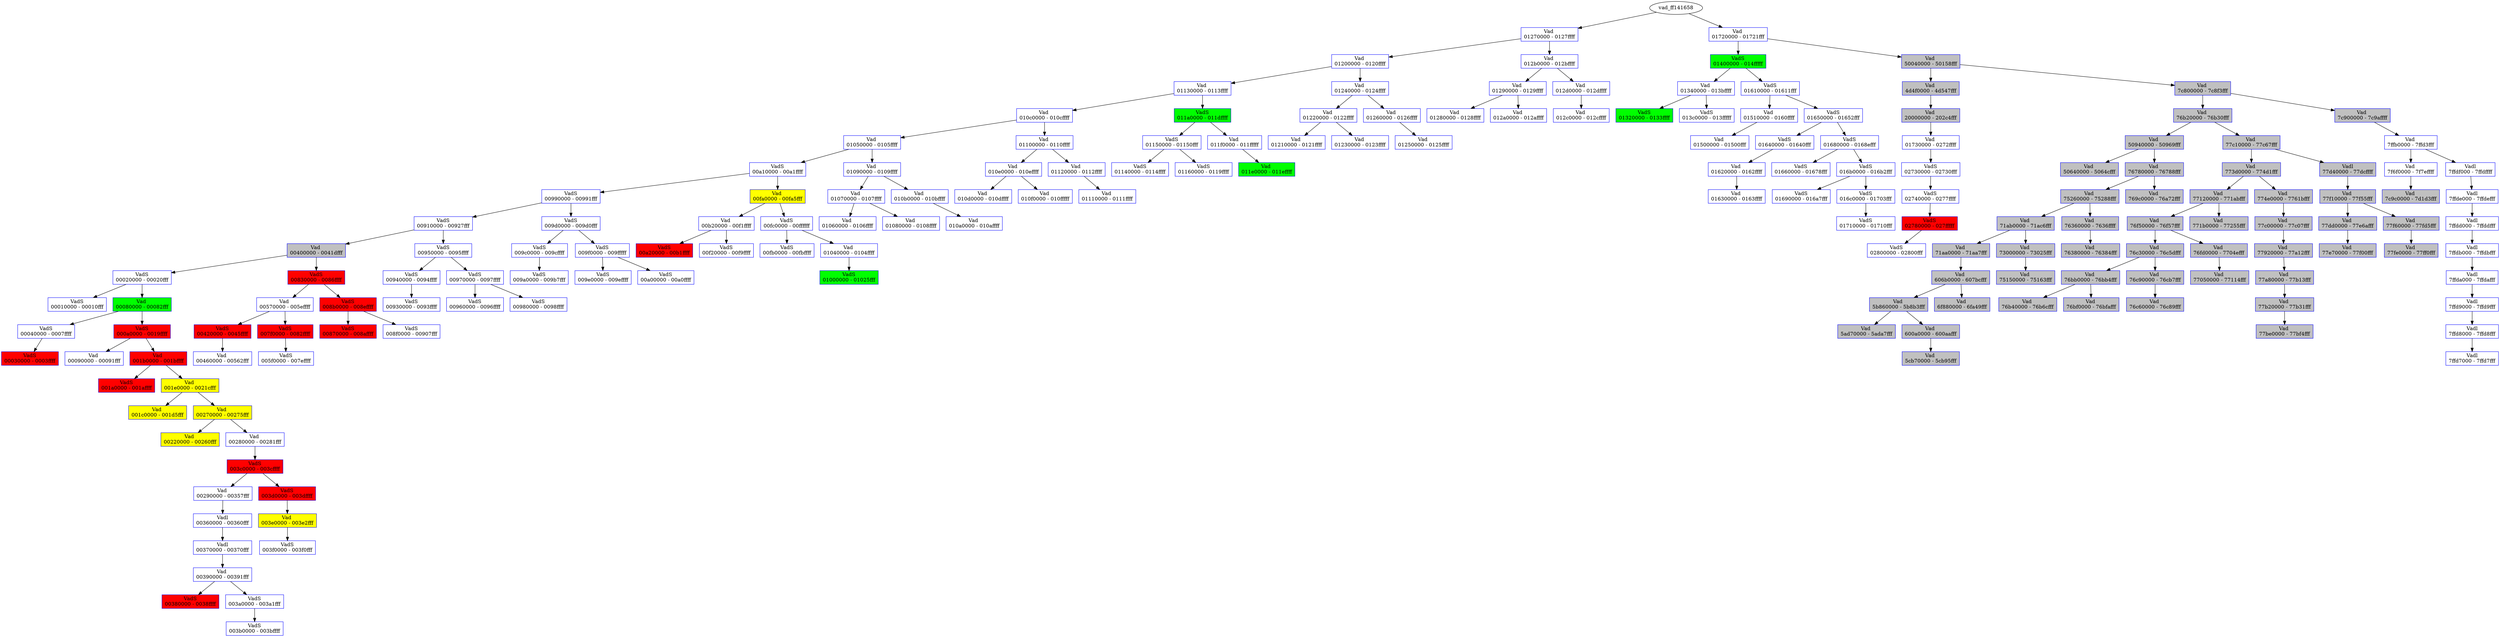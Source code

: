 /* Pid:   1732 */
digraph processtree {
graph [rankdir = "TB"];
vad_ff141658 -> vad_ff2a5008
vad_ff2a5008 [label = "{ Vad \n01270000 - 0127ffff }"shape = "record" color = "blue" style = "filled" fillcolor = "white"];
vad_ff2a5008 -> vad_810286f8
vad_810286f8 [label = "{ Vad \n01200000 - 0120ffff }"shape = "record" color = "blue" style = "filled" fillcolor = "white"];
vad_810286f8 -> vad_ff2234a0
vad_ff2234a0 [label = "{ Vad \n01130000 - 0113ffff }"shape = "record" color = "blue" style = "filled" fillcolor = "white"];
vad_ff2234a0 -> vad_80fb8208
vad_80fb8208 [label = "{ Vad \n010c0000 - 010cffff }"shape = "record" color = "blue" style = "filled" fillcolor = "white"];
vad_80fb8208 -> vad_80f58260
vad_80f58260 [label = "{ Vad \n01050000 - 0105ffff }"shape = "record" color = "blue" style = "filled" fillcolor = "white"];
vad_80f58260 -> vad_80f0c250
vad_80f0c250 [label = "{ VadS\n00a10000 - 00a1ffff }"shape = "record" color = "blue" style = "filled" fillcolor = "white"];
vad_80f0c250 -> vad_ff29f988
vad_ff29f988 [label = "{ VadS\n00990000 - 00991fff }"shape = "record" color = "blue" style = "filled" fillcolor = "white"];
vad_ff29f988 -> vad_ff158e00
vad_ff158e00 [label = "{ VadS\n00910000 - 00927fff }"shape = "record" color = "blue" style = "filled" fillcolor = "white"];
vad_ff158e00 -> vad_ff1e9398
vad_ff1e9398 [label = "{ Vad \n00400000 - 0041dfff }"shape = "record" color = "blue" style = "filled" fillcolor = "gray"];
vad_ff1e9398 -> vad_80f05c10
vad_80f05c10 [label = "{ VadS\n00020000 - 00020fff }"shape = "record" color = "blue" style = "filled" fillcolor = "white"];
vad_80f05c10 -> vad_80ef8688
vad_80ef8688 [label = "{ VadS\n00010000 - 00010fff }"shape = "record" color = "blue" style = "filled" fillcolor = "white"];
vad_80f05c10 -> vad_ff276318
vad_ff276318 [label = "{ Vad \n00080000 - 00082fff }"shape = "record" color = "blue" style = "filled" fillcolor = "green"];
vad_ff276318 -> vad_81023a70
vad_81023a70 [label = "{ VadS\n00040000 - 0007ffff }"shape = "record" color = "blue" style = "filled" fillcolor = "white"];
vad_81023a70 -> vad_80f70200
vad_80f70200 [label = "{ VadS\n00030000 - 0003ffff }"shape = "record" color = "blue" style = "filled" fillcolor = "red"];
vad_ff276318 -> vad_ff27d200
vad_ff27d200 [label = "{ VadS\n000a0000 - 0019ffff }"shape = "record" color = "blue" style = "filled" fillcolor = "red"];
vad_ff27d200 -> vad_80f7be60
vad_80f7be60 [label = "{ Vad \n00090000 - 00091fff }"shape = "record" color = "blue" style = "filled" fillcolor = "white"];
vad_ff27d200 -> vad_80f68150
vad_80f68150 [label = "{ Vad \n001b0000 - 001bffff }"shape = "record" color = "blue" style = "filled" fillcolor = "red"];
vad_80f68150 -> vad_810469f8
vad_810469f8 [label = "{ VadS\n001a0000 - 001affff }"shape = "record" color = "blue" style = "filled" fillcolor = "red"];
vad_80f68150 -> vad_80fc0f60
vad_80fc0f60 [label = "{ Vad \n001e0000 - 0021cfff }"shape = "record" color = "blue" style = "filled" fillcolor = "yellow"];
vad_80fc0f60 -> vad_80fc05c8
vad_80fc05c8 [label = "{ Vad \n001c0000 - 001d5fff }"shape = "record" color = "blue" style = "filled" fillcolor = "yellow"];
vad_80fc0f60 -> vad_ff136260
vad_ff136260 [label = "{ Vad \n00270000 - 00275fff }"shape = "record" color = "blue" style = "filled" fillcolor = "yellow"];
vad_ff136260 -> vad_80f73190
vad_80f73190 [label = "{ Vad \n00220000 - 00260fff }"shape = "record" color = "blue" style = "filled" fillcolor = "yellow"];
vad_ff136260 -> vad_ff252bb8
vad_ff252bb8 [label = "{ Vad \n00280000 - 00281fff }"shape = "record" color = "blue" style = "filled" fillcolor = "white"];
vad_ff252bb8 -> vad_ff255b10
vad_ff255b10 [label = "{ VadS\n003c0000 - 003cffff }"shape = "record" color = "blue" style = "filled" fillcolor = "red"];
vad_ff255b10 -> vad_80f76dc8
vad_80f76dc8 [label = "{ Vad \n00290000 - 00357fff }"shape = "record" color = "blue" style = "filled" fillcolor = "white"];
vad_80f76dc8 -> vad_80f9d1f8
vad_80f9d1f8 [label = "{ Vadl\n00360000 - 00360fff }"shape = "record" color = "blue" style = "filled" fillcolor = "white"];
vad_80f9d1f8 -> vad_80fbb3a0
vad_80fbb3a0 [label = "{ Vadl\n00370000 - 00370fff }"shape = "record" color = "blue" style = "filled" fillcolor = "white"];
vad_80fbb3a0 -> vad_81023940
vad_81023940 [label = "{ Vad \n00390000 - 00391fff }"shape = "record" color = "blue" style = "filled" fillcolor = "white"];
vad_81023940 -> vad_80f2be10
vad_80f2be10 [label = "{ VadS\n00380000 - 0038ffff }"shape = "record" color = "blue" style = "filled" fillcolor = "red"];
vad_81023940 -> vad_80fb9b18
vad_80fb9b18 [label = "{ VadS\n003a0000 - 003a1fff }"shape = "record" color = "blue" style = "filled" fillcolor = "white"];
vad_80fb9b18 -> vad_ff1ead80
vad_ff1ead80 [label = "{ VadS\n003b0000 - 003bffff }"shape = "record" color = "blue" style = "filled" fillcolor = "white"];
vad_ff255b10 -> vad_ff258c50
vad_ff258c50 [label = "{ VadS\n003d0000 - 003dffff }"shape = "record" color = "blue" style = "filled" fillcolor = "red"];
vad_ff258c50 -> vad_80fcb100
vad_80fcb100 [label = "{ Vad \n003e0000 - 003e2fff }"shape = "record" color = "blue" style = "filled" fillcolor = "yellow"];
vad_80fcb100 -> vad_ff3cbe20
vad_ff3cbe20 [label = "{ VadS\n003f0000 - 003f0fff }"shape = "record" color = "blue" style = "filled" fillcolor = "white"];
vad_ff1e9398 -> vad_80f2b158
vad_80f2b158 [label = "{ VadS\n00830000 - 0086ffff }"shape = "record" color = "blue" style = "filled" fillcolor = "red"];
vad_80f2b158 -> vad_80f68b10
vad_80f68b10 [label = "{ Vad \n00570000 - 005effff }"shape = "record" color = "blue" style = "filled" fillcolor = "white"];
vad_80f68b10 -> vad_81031840
vad_81031840 [label = "{ VadS\n00420000 - 0045ffff }"shape = "record" color = "blue" style = "filled" fillcolor = "red"];
vad_81031840 -> vad_80f76d98
vad_80f76d98 [label = "{ Vad \n00460000 - 00562fff }"shape = "record" color = "blue" style = "filled" fillcolor = "white"];
vad_80f68b10 -> vad_80f2b1c0
vad_80f2b1c0 [label = "{ VadS\n007f0000 - 0082ffff }"shape = "record" color = "blue" style = "filled" fillcolor = "red"];
vad_80f2b1c0 -> vad_81026ee8
vad_81026ee8 [label = "{ VadS\n005f0000 - 007effff }"shape = "record" color = "blue" style = "filled" fillcolor = "white"];
vad_80f2b158 -> vad_80f2b5b0
vad_80f2b5b0 [label = "{ VadS\n008b0000 - 008effff }"shape = "record" color = "blue" style = "filled" fillcolor = "red"];
vad_80f2b5b0 -> vad_80f2b398
vad_80f2b398 [label = "{ VadS\n00870000 - 008affff }"shape = "record" color = "blue" style = "filled" fillcolor = "red"];
vad_80f2b5b0 -> vad_ff12f398
vad_ff12f398 [label = "{ VadS\n008f0000 - 00907fff }"shape = "record" color = "blue" style = "filled" fillcolor = "white"];
vad_ff158e00 -> vad_ff153d30
vad_ff153d30 [label = "{ VadS\n00950000 - 0095ffff }"shape = "record" color = "blue" style = "filled" fillcolor = "white"];
vad_ff153d30 -> vad_ff3a70e8
vad_ff3a70e8 [label = "{ VadS\n00940000 - 0094ffff }"shape = "record" color = "blue" style = "filled" fillcolor = "white"];
vad_ff3a70e8 -> vad_80f76300
vad_80f76300 [label = "{ VadS\n00930000 - 0093ffff }"shape = "record" color = "blue" style = "filled" fillcolor = "white"];
vad_ff153d30 -> vad_ff1546b8
vad_ff1546b8 [label = "{ VadS\n00970000 - 0097ffff }"shape = "record" color = "blue" style = "filled" fillcolor = "white"];
vad_ff1546b8 -> vad_ff2a4450
vad_ff2a4450 [label = "{ VadS\n00960000 - 0096ffff }"shape = "record" color = "blue" style = "filled" fillcolor = "white"];
vad_ff1546b8 -> vad_ff2290b0
vad_ff2290b0 [label = "{ VadS\n00980000 - 0098ffff }"shape = "record" color = "blue" style = "filled" fillcolor = "white"];
vad_ff29f988 -> vad_ff38e0e8
vad_ff38e0e8 [label = "{ VadS\n009d0000 - 009d0fff }"shape = "record" color = "blue" style = "filled" fillcolor = "white"];
vad_ff38e0e8 -> vad_ff3930e8
vad_ff3930e8 [label = "{ VadS\n009c0000 - 009cffff }"shape = "record" color = "blue" style = "filled" fillcolor = "white"];
vad_ff3930e8 -> vad_80ffaf00
vad_80ffaf00 [label = "{ VadS\n009a0000 - 009b7fff }"shape = "record" color = "blue" style = "filled" fillcolor = "white"];
vad_ff38e0e8 -> vad_80f492f8
vad_80f492f8 [label = "{ VadS\n009f0000 - 009fffff }"shape = "record" color = "blue" style = "filled" fillcolor = "white"];
vad_80f492f8 -> vad_ff3ab0e8
vad_ff3ab0e8 [label = "{ VadS\n009e0000 - 009effff }"shape = "record" color = "blue" style = "filled" fillcolor = "white"];
vad_80f492f8 -> vad_80fcac20
vad_80fcac20 [label = "{ VadS\n00a00000 - 00a0ffff }"shape = "record" color = "blue" style = "filled" fillcolor = "white"];
vad_80f0c250 -> vad_ff207308
vad_ff207308 [label = "{ Vad \n00fa0000 - 00fa5fff }"shape = "record" color = "blue" style = "filled" fillcolor = "yellow"];
vad_ff207308 -> vad_80fb8988
vad_80fb8988 [label = "{ Vad \n00b20000 - 00f1ffff }"shape = "record" color = "blue" style = "filled" fillcolor = "white"];
vad_80fb8988 -> vad_80f782b0
vad_80f782b0 [label = "{ VadS\n00a20000 - 00b1ffff }"shape = "record" color = "blue" style = "filled" fillcolor = "red"];
vad_80fb8988 -> vad_80f2ec10
vad_80f2ec10 [label = "{ VadS\n00f20000 - 00f9ffff }"shape = "record" color = "blue" style = "filled" fillcolor = "white"];
vad_ff207308 -> vad_80f597c0
vad_80f597c0 [label = "{ VadS\n00fc0000 - 00ffffff }"shape = "record" color = "blue" style = "filled" fillcolor = "white"];
vad_80f597c0 -> vad_80f02a98
vad_80f02a98 [label = "{ VadS\n00fb0000 - 00fbffff }"shape = "record" color = "blue" style = "filled" fillcolor = "white"];
vad_80f597c0 -> vad_80f03f80
vad_80f03f80 [label = "{ Vad \n01040000 - 0104ffff }"shape = "record" color = "blue" style = "filled" fillcolor = "white"];
vad_80f03f80 -> vad_80f63ce8
vad_80f63ce8 [label = "{ VadS\n01000000 - 01025fff }"shape = "record" color = "blue" style = "filled" fillcolor = "green"];
vad_80f58260 -> vad_ff3c0438
vad_ff3c0438 [label = "{ Vad \n01090000 - 0109ffff }"shape = "record" color = "blue" style = "filled" fillcolor = "white"];
vad_ff3c0438 -> vad_80f58200
vad_80f58200 [label = "{ Vad \n01070000 - 0107ffff }"shape = "record" color = "blue" style = "filled" fillcolor = "white"];
vad_80f58200 -> vad_80f58230
vad_80f58230 [label = "{ Vad \n01060000 - 0106ffff }"shape = "record" color = "blue" style = "filled" fillcolor = "white"];
vad_80f58200 -> vad_ff3c0468
vad_ff3c0468 [label = "{ Vad \n01080000 - 0108ffff }"shape = "record" color = "blue" style = "filled" fillcolor = "white"];
vad_ff3c0438 -> vad_80fb8238
vad_80fb8238 [label = "{ Vad \n010b0000 - 010bffff }"shape = "record" color = "blue" style = "filled" fillcolor = "white"];
vad_80fb8238 -> vad_ff3c0408
vad_ff3c0408 [label = "{ Vad \n010a0000 - 010affff }"shape = "record" color = "blue" style = "filled" fillcolor = "white"];
vad_80fb8208 -> vad_80f09278
vad_80f09278 [label = "{ Vad \n01100000 - 0110ffff }"shape = "record" color = "blue" style = "filled" fillcolor = "white"];
vad_80f09278 -> vad_80f092d8
vad_80f092d8 [label = "{ Vad \n010e0000 - 010effff }"shape = "record" color = "blue" style = "filled" fillcolor = "white"];
vad_80f092d8 -> vad_80fb81d8
vad_80fb81d8 [label = "{ Vad \n010d0000 - 010dffff }"shape = "record" color = "blue" style = "filled" fillcolor = "white"];
vad_80f092d8 -> vad_80f092a8
vad_80f092a8 [label = "{ Vad \n010f0000 - 010fffff }"shape = "record" color = "blue" style = "filled" fillcolor = "white"];
vad_80f09278 -> vad_ff2234d0
vad_ff2234d0 [label = "{ Vad \n01120000 - 0112ffff }"shape = "record" color = "blue" style = "filled" fillcolor = "white"];
vad_ff2234d0 -> vad_ff223500
vad_ff223500 [label = "{ Vad \n01110000 - 0111ffff }"shape = "record" color = "blue" style = "filled" fillcolor = "white"];
vad_ff2234a0 -> vad_ff3c8318
vad_ff3c8318 [label = "{ VadS\n011a0000 - 011dffff }"shape = "record" color = "blue" style = "filled" fillcolor = "green"];
vad_ff3c8318 -> vad_80f6e880
vad_80f6e880 [label = "{ VadS\n01150000 - 01150fff }"shape = "record" color = "blue" style = "filled" fillcolor = "white"];
vad_80f6e880 -> vad_80f04d28
vad_80f04d28 [label = "{ VadS\n01140000 - 0114ffff }"shape = "record" color = "blue" style = "filled" fillcolor = "white"];
vad_80f6e880 -> vad_80f5fc28
vad_80f5fc28 [label = "{ VadS\n01160000 - 0119ffff }"shape = "record" color = "blue" style = "filled" fillcolor = "white"];
vad_ff3c8318 -> vad_81028728
vad_81028728 [label = "{ Vad \n011f0000 - 011fffff }"shape = "record" color = "blue" style = "filled" fillcolor = "white"];
vad_81028728 -> vad_81028758
vad_81028758 [label = "{ Vad \n011e0000 - 011effff }"shape = "record" color = "blue" style = "filled" fillcolor = "green"];
vad_810286f8 -> vad_ff29aad8
vad_ff29aad8 [label = "{ Vad \n01240000 - 0124ffff }"shape = "record" color = "blue" style = "filled" fillcolor = "white"];
vad_ff29aad8 -> vad_ff2a7de8
vad_ff2a7de8 [label = "{ Vad \n01220000 - 0122ffff }"shape = "record" color = "blue" style = "filled" fillcolor = "white"];
vad_ff2a7de8 -> vad_ff2a7e18
vad_ff2a7e18 [label = "{ Vad \n01210000 - 0121ffff }"shape = "record" color = "blue" style = "filled" fillcolor = "white"];
vad_ff2a7de8 -> vad_ff2a7db8
vad_ff2a7db8 [label = "{ Vad \n01230000 - 0123ffff }"shape = "record" color = "blue" style = "filled" fillcolor = "white"];
vad_ff29aad8 -> vad_ff29aa78
vad_ff29aa78 [label = "{ Vad \n01260000 - 0126ffff }"shape = "record" color = "blue" style = "filled" fillcolor = "white"];
vad_ff29aa78 -> vad_ff29aaa8
vad_ff29aaa8 [label = "{ Vad \n01250000 - 0125ffff }"shape = "record" color = "blue" style = "filled" fillcolor = "white"];
vad_ff2a5008 -> vad_80fb64f8
vad_80fb64f8 [label = "{ Vad \n012b0000 - 012bffff }"shape = "record" color = "blue" style = "filled" fillcolor = "white"];
vad_80fb64f8 -> vad_ff2a5060
vad_ff2a5060 [label = "{ Vad \n01290000 - 0129ffff }"shape = "record" color = "blue" style = "filled" fillcolor = "white"];
vad_ff2a5060 -> vad_ff2a5090
vad_ff2a5090 [label = "{ Vad \n01280000 - 0128ffff }"shape = "record" color = "blue" style = "filled" fillcolor = "white"];
vad_ff2a5060 -> vad_80fb6528
vad_80fb6528 [label = "{ Vad \n012a0000 - 012affff }"shape = "record" color = "blue" style = "filled" fillcolor = "white"];
vad_80fb64f8 -> vad_ff2ac890
vad_ff2ac890 [label = "{ Vad \n012d0000 - 012dffff }"shape = "record" color = "blue" style = "filled" fillcolor = "white"];
vad_ff2ac890 -> vad_80fb64c8
vad_80fb64c8 [label = "{ Vad \n012c0000 - 012cffff }"shape = "record" color = "blue" style = "filled" fillcolor = "white"];
vad_ff141658 -> vad_ff38edb0
vad_ff38edb0 [label = "{ Vad \n01720000 - 01721fff }"shape = "record" color = "blue" style = "filled" fillcolor = "white"];
vad_ff38edb0 -> vad_80f03438
vad_80f03438 [label = "{ VadS\n01400000 - 014fffff }"shape = "record" color = "blue" style = "filled" fillcolor = "green"];
vad_80f03438 -> vad_ff236090
vad_ff236090 [label = "{ Vad \n01340000 - 013bffff }"shape = "record" color = "blue" style = "filled" fillcolor = "white"];
vad_ff236090 -> vad_80f59508
vad_80f59508 [label = "{ VadS\n01320000 - 0133ffff }"shape = "record" color = "blue" style = "filled" fillcolor = "green"];
vad_ff236090 -> vad_80f59708
vad_80f59708 [label = "{ VadS\n013c0000 - 013fffff }"shape = "record" color = "blue" style = "filled" fillcolor = "white"];
vad_80f03438 -> vad_ff13ceb0
vad_ff13ceb0 [label = "{ VadS\n01610000 - 01611fff }"shape = "record" color = "blue" style = "filled" fillcolor = "white"];
vad_ff13ceb0 -> vad_ff221df0
vad_ff221df0 [label = "{ Vad \n01510000 - 0160ffff }"shape = "record" color = "blue" style = "filled" fillcolor = "white"];
vad_ff221df0 -> vad_81028890
vad_81028890 [label = "{ Vad \n01500000 - 01500fff }"shape = "record" color = "blue" style = "filled" fillcolor = "white"];
vad_ff13ceb0 -> vad_80fbbf18
vad_80fbbf18 [label = "{ VadS\n01650000 - 01652fff }"shape = "record" color = "blue" style = "filled" fillcolor = "white"];
vad_80fbbf18 -> vad_80f04690
vad_80f04690 [label = "{ VadS\n01640000 - 01640fff }"shape = "record" color = "blue" style = "filled" fillcolor = "white"];
vad_80f04690 -> vad_ff3b8128
vad_ff3b8128 [label = "{ Vad \n01620000 - 0162ffff }"shape = "record" color = "blue" style = "filled" fillcolor = "white"];
vad_ff3b8128 -> vad_80f72778
vad_80f72778 [label = "{ Vad \n01630000 - 0163ffff }"shape = "record" color = "blue" style = "filled" fillcolor = "white"];
vad_80fbbf18 -> vad_ff29ab40
vad_ff29ab40 [label = "{ VadS\n01680000 - 0168efff }"shape = "record" color = "blue" style = "filled" fillcolor = "white"];
vad_ff29ab40 -> vad_ff1e6de0
vad_ff1e6de0 [label = "{ VadS\n01660000 - 01678fff }"shape = "record" color = "blue" style = "filled" fillcolor = "white"];
vad_ff29ab40 -> vad_ff290c20
vad_ff290c20 [label = "{ VadS\n016b0000 - 016b2fff }"shape = "record" color = "blue" style = "filled" fillcolor = "white"];
vad_ff290c20 -> vad_80f07090
vad_80f07090 [label = "{ VadS\n01690000 - 016a7fff }"shape = "record" color = "blue" style = "filled" fillcolor = "white"];
vad_ff290c20 -> vad_ff22c0e8
vad_ff22c0e8 [label = "{ VadS\n016c0000 - 01703fff }"shape = "record" color = "blue" style = "filled" fillcolor = "white"];
vad_ff22c0e8 -> vad_80fcb0e0
vad_80fcb0e0 [label = "{ VadS\n01710000 - 01710fff }"shape = "record" color = "blue" style = "filled" fillcolor = "white"];
vad_ff38edb0 -> vad_80fc02a8
vad_80fc02a8 [label = "{ Vad \n50040000 - 50158fff }"shape = "record" color = "blue" style = "filled" fillcolor = "gray"];
vad_80fc02a8 -> vad_80f0a988
vad_80f0a988 [label = "{ Vad \n4d4f0000 - 4d547fff }"shape = "record" color = "blue" style = "filled" fillcolor = "gray"];
vad_80f0a988 -> vad_ff126d40
vad_ff126d40 [label = "{ Vad \n20000000 - 202c4fff }"shape = "record" color = "blue" style = "filled" fillcolor = "gray"];
vad_ff126d40 -> vad_ff2ac818
vad_ff2ac818 [label = "{ Vad \n01730000 - 0272ffff }"shape = "record" color = "blue" style = "filled" fillcolor = "white"];
vad_ff2ac818 -> vad_ff2909b8
vad_ff2909b8 [label = "{ VadS\n02730000 - 02730fff }"shape = "record" color = "blue" style = "filled" fillcolor = "white"];
vad_ff2909b8 -> vad_80f00178
vad_80f00178 [label = "{ VadS\n02740000 - 0277ffff }"shape = "record" color = "blue" style = "filled" fillcolor = "white"];
vad_80f00178 -> vad_80f096a8
vad_80f096a8 [label = "{ VadS\n02780000 - 027fffff }"shape = "record" color = "blue" style = "filled" fillcolor = "red"];
vad_80f096a8 -> vad_ff245938
vad_ff245938 [label = "{ VadS\n02800000 - 02800fff }"shape = "record" color = "blue" style = "filled" fillcolor = "white"];
vad_80fc02a8 -> vad_80eff050
vad_80eff050 [label = "{ Vad \n7c800000 - 7c8f3fff }"shape = "record" color = "blue" style = "filled" fillcolor = "gray"];
vad_80eff050 -> vad_ff215768
vad_ff215768 [label = "{ Vad \n76b20000 - 76b30fff }"shape = "record" color = "blue" style = "filled" fillcolor = "gray"];
vad_ff215768 -> vad_ff22b570
vad_ff22b570 [label = "{ Vad \n50940000 - 50969fff }"shape = "record" color = "blue" style = "filled" fillcolor = "gray"];
vad_ff22b570 -> vad_ff2ac950
vad_ff2ac950 [label = "{ Vad \n50640000 - 5064cfff }"shape = "record" color = "blue" style = "filled" fillcolor = "gray"];
vad_ff22b570 -> vad_80f0e5c8
vad_80f0e5c8 [label = "{ Vad \n76780000 - 76788fff }"shape = "record" color = "blue" style = "filled" fillcolor = "gray"];
vad_80f0e5c8 -> vad_80fa9dd0
vad_80fa9dd0 [label = "{ Vad \n75260000 - 75288fff }"shape = "record" color = "blue" style = "filled" fillcolor = "gray"];
vad_80fa9dd0 -> vad_80fb0130
vad_80fb0130 [label = "{ Vad \n71ab0000 - 71ac6fff }"shape = "record" color = "blue" style = "filled" fillcolor = "gray"];
vad_80fb0130 -> vad_810047e8
vad_810047e8 [label = "{ Vad \n71aa0000 - 71aa7fff }"shape = "record" color = "blue" style = "filled" fillcolor = "gray"];
vad_810047e8 -> vad_81027f10
vad_81027f10 [label = "{ Vad \n606b0000 - 607bcfff }"shape = "record" color = "blue" style = "filled" fillcolor = "gray"];
vad_81027f10 -> vad_81027438
vad_81027438 [label = "{ Vad \n5b860000 - 5b8b3fff }"shape = "record" color = "blue" style = "filled" fillcolor = "gray"];
vad_81027438 -> vad_ff2150d8
vad_ff2150d8 [label = "{ Vad \n5ad70000 - 5ada7fff }"shape = "record" color = "blue" style = "filled" fillcolor = "gray"];
vad_81027438 -> vad_80fcfd78
vad_80fcfd78 [label = "{ Vad \n600a0000 - 600aafff }"shape = "record" color = "blue" style = "filled" fillcolor = "gray"];
vad_80fcfd78 -> vad_ff28e1f0
vad_ff28e1f0 [label = "{ Vad \n5cb70000 - 5cb95fff }"shape = "record" color = "blue" style = "filled" fillcolor = "gray"];
vad_81027f10 -> vad_ff1f5828
vad_ff1f5828 [label = "{ Vad \n6f880000 - 6fa49fff }"shape = "record" color = "blue" style = "filled" fillcolor = "gray"];
vad_80fb0130 -> vad_80fbfce0
vad_80fbfce0 [label = "{ Vad \n73000000 - 73025fff }"shape = "record" color = "blue" style = "filled" fillcolor = "gray"];
vad_80fbfce0 -> vad_80f2d328
vad_80f2d328 [label = "{ Vad \n75150000 - 75163fff }"shape = "record" color = "blue" style = "filled" fillcolor = "gray"];
vad_80fa9dd0 -> vad_80f0e528
vad_80f0e528 [label = "{ Vad \n76360000 - 7636ffff }"shape = "record" color = "blue" style = "filled" fillcolor = "gray"];
vad_80f0e528 -> vad_81025698
vad_81025698 [label = "{ Vad \n76380000 - 76384fff }"shape = "record" color = "blue" style = "filled" fillcolor = "gray"];
vad_80f0e5c8 -> vad_810273d0
vad_810273d0 [label = "{ Vad \n769c0000 - 76a72fff }"shape = "record" color = "blue" style = "filled" fillcolor = "gray"];
vad_ff215768 -> vad_ff2312c0
vad_ff2312c0 [label = "{ Vad \n77c10000 - 77c67fff }"shape = "record" color = "blue" style = "filled" fillcolor = "gray"];
vad_ff2312c0 -> vad_80ffd5b8
vad_80ffd5b8 [label = "{ Vad \n773d0000 - 774d1fff }"shape = "record" color = "blue" style = "filled" fillcolor = "gray"];
vad_80ffd5b8 -> vad_80fbf490
vad_80fbf490 [label = "{ Vad \n77120000 - 771abfff }"shape = "record" color = "blue" style = "filled" fillcolor = "gray"];
vad_80fbf490 -> vad_80f2f7f0
vad_80f2f7f0 [label = "{ Vad \n76f50000 - 76f57fff }"shape = "record" color = "blue" style = "filled" fillcolor = "gray"];
vad_80f2f7f0 -> vad_80f737e0
vad_80f737e0 [label = "{ Vad \n76c30000 - 76c5dfff }"shape = "record" color = "blue" style = "filled" fillcolor = "gray"];
vad_80f737e0 -> vad_8105f420
vad_8105f420 [label = "{ Vad \n76bb0000 - 76bb4fff }"shape = "record" color = "blue" style = "filled" fillcolor = "gray"];
vad_8105f420 -> vad_80f323d8
vad_80f323d8 [label = "{ Vad \n76b40000 - 76b6cfff }"shape = "record" color = "blue" style = "filled" fillcolor = "gray"];
vad_8105f420 -> vad_ff383d18
vad_ff383d18 [label = "{ Vad \n76bf0000 - 76bfafff }"shape = "record" color = "blue" style = "filled" fillcolor = "gray"];
vad_80f737e0 -> vad_81027370
vad_81027370 [label = "{ Vad \n76c90000 - 76cb7fff }"shape = "record" color = "blue" style = "filled" fillcolor = "gray"];
vad_81027370 -> vad_80fbd008
vad_80fbd008 [label = "{ Vad \n76c60000 - 76c89fff }"shape = "record" color = "blue" style = "filled" fillcolor = "gray"];
vad_80f2f7f0 -> vad_ff1fb2a0
vad_ff1fb2a0 [label = "{ Vad \n76fd0000 - 7704efff }"shape = "record" color = "blue" style = "filled" fillcolor = "gray"];
vad_ff1fb2a0 -> vad_80f29508
vad_80f29508 [label = "{ Vad \n77050000 - 77114fff }"shape = "record" color = "blue" style = "filled" fillcolor = "gray"];
vad_80fbf490 -> vad_ff383ce8
vad_ff383ce8 [label = "{ Vad \n771b0000 - 77255fff }"shape = "record" color = "blue" style = "filled" fillcolor = "gray"];
vad_80ffd5b8 -> vad_80ff63b8
vad_80ff63b8 [label = "{ Vad \n774e0000 - 7761bfff }"shape = "record" color = "blue" style = "filled" fillcolor = "gray"];
vad_80ff63b8 -> vad_ff29fb08
vad_ff29fb08 [label = "{ Vad \n77c00000 - 77c07fff }"shape = "record" color = "blue" style = "filled" fillcolor = "gray"];
vad_ff29fb08 -> vad_80f667c0
vad_80f667c0 [label = "{ Vad \n77920000 - 77a12fff }"shape = "record" color = "blue" style = "filled" fillcolor = "gray"];
vad_80f667c0 -> vad_80f68cc8
vad_80f68cc8 [label = "{ Vad \n77a80000 - 77b13fff }"shape = "record" color = "blue" style = "filled" fillcolor = "gray"];
vad_80f68cc8 -> vad_ff253d38
vad_ff253d38 [label = "{ Vad \n77b20000 - 77b31fff }"shape = "record" color = "blue" style = "filled" fillcolor = "gray"];
vad_ff253d38 -> vad_81001468
vad_81001468 [label = "{ Vad \n77be0000 - 77bf4fff }"shape = "record" color = "blue" style = "filled" fillcolor = "gray"];
vad_ff2312c0 -> vad_80fc61d0
vad_80fc61d0 [label = "{ Vadl\n77d40000 - 77dcffff }"shape = "record" color = "blue" style = "filled" fillcolor = "gray"];
vad_80fc61d0 -> vad_80fb4680
vad_80fb4680 [label = "{ Vad \n77f10000 - 77f55fff }"shape = "record" color = "blue" style = "filled" fillcolor = "gray"];
vad_80fb4680 -> vad_80fbffd8
vad_80fbffd8 [label = "{ Vad \n77dd0000 - 77e6afff }"shape = "record" color = "blue" style = "filled" fillcolor = "gray"];
vad_80fbffd8 -> vad_ff22d3f0
vad_ff22d3f0 [label = "{ Vad \n77e70000 - 77f00fff }"shape = "record" color = "blue" style = "filled" fillcolor = "gray"];
vad_80fb4680 -> vad_ff258478
vad_ff258478 [label = "{ Vad \n77f60000 - 77fd5fff }"shape = "record" color = "blue" style = "filled" fillcolor = "gray"];
vad_ff258478 -> vad_ff376840
vad_ff376840 [label = "{ Vad \n77fe0000 - 77ff0fff }"shape = "record" color = "blue" style = "filled" fillcolor = "gray"];
vad_80eff050 -> vad_ff2093e8
vad_ff2093e8 [label = "{ Vad \n7c900000 - 7c9affff }"shape = "record" color = "blue" style = "filled" fillcolor = "gray"];
vad_ff2093e8 -> vad_80f0df50
vad_80f0df50 [label = "{ Vad \n7ffb0000 - 7ffd3fff }"shape = "record" color = "blue" style = "filled" fillcolor = "white"];
vad_80f0df50 -> vad_80f6a1e0
vad_80f6a1e0 [label = "{ Vad \n7f6f0000 - 7f7effff }"shape = "record" color = "blue" style = "filled" fillcolor = "white"];
vad_80f6a1e0 -> vad_ff2245f0
vad_ff2245f0 [label = "{ Vad \n7c9c0000 - 7d1d3fff }"shape = "record" color = "blue" style = "filled" fillcolor = "gray"];
vad_80f0df50 -> vad_80f4a1a8
vad_80f4a1a8 [label = "{ Vadl\n7ffdf000 - 7ffdffff }"shape = "record" color = "blue" style = "filled" fillcolor = "white"];
vad_80f4a1a8 -> vad_80f5fb60
vad_80f5fb60 [label = "{ Vadl\n7ffde000 - 7ffdefff }"shape = "record" color = "blue" style = "filled" fillcolor = "white"];
vad_80f5fb60 -> vad_ff207298
vad_ff207298 [label = "{ Vadl\n7ffdd000 - 7ffddfff }"shape = "record" color = "blue" style = "filled" fillcolor = "white"];
vad_ff207298 -> vad_80ef8420
vad_80ef8420 [label = "{ Vadl\n7ffdb000 - 7ffdbfff }"shape = "record" color = "blue" style = "filled" fillcolor = "white"];
vad_80ef8420 -> vad_ff2a48f8
vad_ff2a48f8 [label = "{ Vadl\n7ffda000 - 7ffdafff }"shape = "record" color = "blue" style = "filled" fillcolor = "white"];
vad_ff2a48f8 -> vad_ff236008
vad_ff236008 [label = "{ Vadl\n7ffd9000 - 7ffd9fff }"shape = "record" color = "blue" style = "filled" fillcolor = "white"];
vad_ff236008 -> vad_ff236050
vad_ff236050 [label = "{ Vadl\n7ffd8000 - 7ffd8fff }"shape = "record" color = "blue" style = "filled" fillcolor = "white"];
vad_ff236050 -> vad_ff1fef98
vad_ff1fef98 [label = "{ Vadl\n7ffd7000 - 7ffd7fff }"shape = "record" color = "blue" style = "filled" fillcolor = "white"];
}
